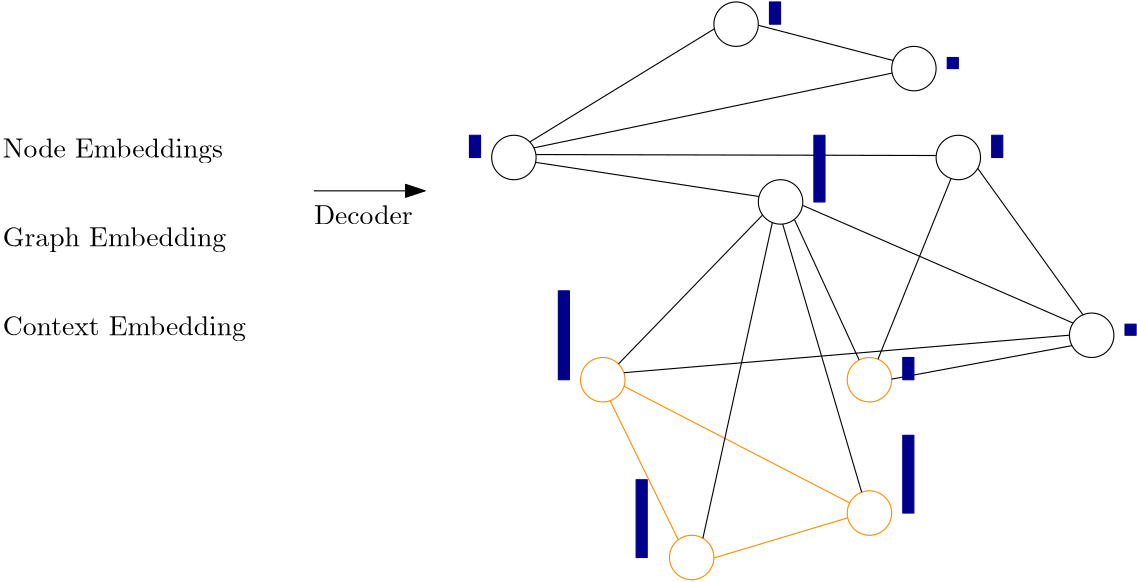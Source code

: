 <?xml version="1.0"?>
<!DOCTYPE ipe SYSTEM "ipe.dtd">
<ipe version="70218" creator="Ipe 7.2.24">
<info created="D:20220620162004" modified="D:20220620215314"/>
<ipestyle name="basic">
<symbol name="arrow/arc(spx)">
<path stroke="sym-stroke" fill="sym-stroke" pen="sym-pen">
0 0 m
-1 0.333 l
-1 -0.333 l
h
</path>
</symbol>
<symbol name="arrow/farc(spx)">
<path stroke="sym-stroke" fill="white" pen="sym-pen">
0 0 m
-1 0.333 l
-1 -0.333 l
h
</path>
</symbol>
<symbol name="arrow/ptarc(spx)">
<path stroke="sym-stroke" fill="sym-stroke" pen="sym-pen">
0 0 m
-1 0.333 l
-0.8 0 l
-1 -0.333 l
h
</path>
</symbol>
<symbol name="arrow/fptarc(spx)">
<path stroke="sym-stroke" fill="white" pen="sym-pen">
0 0 m
-1 0.333 l
-0.8 0 l
-1 -0.333 l
h
</path>
</symbol>
<symbol name="mark/circle(sx)" transformations="translations">
<path fill="sym-stroke">
0.6 0 0 0.6 0 0 e
0.4 0 0 0.4 0 0 e
</path>
</symbol>
<symbol name="mark/disk(sx)" transformations="translations">
<path fill="sym-stroke">
0.6 0 0 0.6 0 0 e
</path>
</symbol>
<symbol name="mark/fdisk(sfx)" transformations="translations">
<group>
<path fill="sym-fill">
0.5 0 0 0.5 0 0 e
</path>
<path fill="sym-stroke" fillrule="eofill">
0.6 0 0 0.6 0 0 e
0.4 0 0 0.4 0 0 e
</path>
</group>
</symbol>
<symbol name="mark/box(sx)" transformations="translations">
<path fill="sym-stroke" fillrule="eofill">
-0.6 -0.6 m
0.6 -0.6 l
0.6 0.6 l
-0.6 0.6 l
h
-0.4 -0.4 m
0.4 -0.4 l
0.4 0.4 l
-0.4 0.4 l
h
</path>
</symbol>
<symbol name="mark/square(sx)" transformations="translations">
<path fill="sym-stroke">
-0.6 -0.6 m
0.6 -0.6 l
0.6 0.6 l
-0.6 0.6 l
h
</path>
</symbol>
<symbol name="mark/fsquare(sfx)" transformations="translations">
<group>
<path fill="sym-fill">
-0.5 -0.5 m
0.5 -0.5 l
0.5 0.5 l
-0.5 0.5 l
h
</path>
<path fill="sym-stroke" fillrule="eofill">
-0.6 -0.6 m
0.6 -0.6 l
0.6 0.6 l
-0.6 0.6 l
h
-0.4 -0.4 m
0.4 -0.4 l
0.4 0.4 l
-0.4 0.4 l
h
</path>
</group>
</symbol>
<symbol name="mark/cross(sx)" transformations="translations">
<group>
<path fill="sym-stroke">
-0.43 -0.57 m
0.57 0.43 l
0.43 0.57 l
-0.57 -0.43 l
h
</path>
<path fill="sym-stroke">
-0.43 0.57 m
0.57 -0.43 l
0.43 -0.57 l
-0.57 0.43 l
h
</path>
</group>
</symbol>
<symbol name="arrow/fnormal(spx)">
<path stroke="sym-stroke" fill="white" pen="sym-pen">
0 0 m
-1 0.333 l
-1 -0.333 l
h
</path>
</symbol>
<symbol name="arrow/pointed(spx)">
<path stroke="sym-stroke" fill="sym-stroke" pen="sym-pen">
0 0 m
-1 0.333 l
-0.8 0 l
-1 -0.333 l
h
</path>
</symbol>
<symbol name="arrow/fpointed(spx)">
<path stroke="sym-stroke" fill="white" pen="sym-pen">
0 0 m
-1 0.333 l
-0.8 0 l
-1 -0.333 l
h
</path>
</symbol>
<symbol name="arrow/linear(spx)">
<path stroke="sym-stroke" pen="sym-pen">
-1 0.333 m
0 0 l
-1 -0.333 l
</path>
</symbol>
<symbol name="arrow/fdouble(spx)">
<path stroke="sym-stroke" fill="white" pen="sym-pen">
0 0 m
-1 0.333 l
-1 -0.333 l
h
-1 0 m
-2 0.333 l
-2 -0.333 l
h
</path>
</symbol>
<symbol name="arrow/double(spx)">
<path stroke="sym-stroke" fill="sym-stroke" pen="sym-pen">
0 0 m
-1 0.333 l
-1 -0.333 l
h
-1 0 m
-2 0.333 l
-2 -0.333 l
h
</path>
</symbol>
<symbol name="arrow/mid-normal(spx)">
<path stroke="sym-stroke" fill="sym-stroke" pen="sym-pen">
0.5 0 m
-0.5 0.333 l
-0.5 -0.333 l
h
</path>
</symbol>
<symbol name="arrow/mid-fnormal(spx)">
<path stroke="sym-stroke" fill="white" pen="sym-pen">
0.5 0 m
-0.5 0.333 l
-0.5 -0.333 l
h
</path>
</symbol>
<symbol name="arrow/mid-pointed(spx)">
<path stroke="sym-stroke" fill="sym-stroke" pen="sym-pen">
0.5 0 m
-0.5 0.333 l
-0.3 0 l
-0.5 -0.333 l
h
</path>
</symbol>
<symbol name="arrow/mid-fpointed(spx)">
<path stroke="sym-stroke" fill="white" pen="sym-pen">
0.5 0 m
-0.5 0.333 l
-0.3 0 l
-0.5 -0.333 l
h
</path>
</symbol>
<symbol name="arrow/mid-double(spx)">
<path stroke="sym-stroke" fill="sym-stroke" pen="sym-pen">
1 0 m
0 0.333 l
0 -0.333 l
h
0 0 m
-1 0.333 l
-1 -0.333 l
h
</path>
</symbol>
<symbol name="arrow/mid-fdouble(spx)">
<path stroke="sym-stroke" fill="white" pen="sym-pen">
1 0 m
0 0.333 l
0 -0.333 l
h
0 0 m
-1 0.333 l
-1 -0.333 l
h
</path>
</symbol>
<anglesize name="22.5 deg" value="22.5"/>
<anglesize name="30 deg" value="30"/>
<anglesize name="45 deg" value="45"/>
<anglesize name="60 deg" value="60"/>
<anglesize name="90 deg" value="90"/>
<arrowsize name="large" value="10"/>
<arrowsize name="small" value="5"/>
<arrowsize name="tiny" value="3"/>
<color name="blue" value="0 0 1"/>
<color name="brown" value="0.647 0.165 0.165"/>
<color name="darkblue" value="0 0 0.545"/>
<color name="darkcyan" value="0 0.545 0.545"/>
<color name="darkgray" value="0.663"/>
<color name="darkgreen" value="0 0.392 0"/>
<color name="darkmagenta" value="0.545 0 0.545"/>
<color name="darkorange" value="1 0.549 0"/>
<color name="darkred" value="0.545 0 0"/>
<color name="gold" value="1 0.843 0"/>
<color name="gray" value="0.745"/>
<color name="green" value="0 1 0"/>
<color name="lightblue" value="0.678 0.847 0.902"/>
<color name="lightcyan" value="0.878 1 1"/>
<color name="lightgray" value="0.827"/>
<color name="lightgreen" value="0.565 0.933 0.565"/>
<color name="lightyellow" value="1 1 0.878"/>
<color name="navy" value="0 0 0.502"/>
<color name="orange" value="1 0.647 0"/>
<color name="pink" value="1 0.753 0.796"/>
<color name="purple" value="0.627 0.125 0.941"/>
<color name="red" value="1 0 0"/>
<color name="seagreen" value="0.18 0.545 0.341"/>
<color name="turquoise" value="0.251 0.878 0.816"/>
<color name="violet" value="0.933 0.51 0.933"/>
<color name="yellow" value="1 1 0"/>
<dashstyle name="dash dot dotted" value="[4 2 1 2 1 2] 0"/>
<dashstyle name="dash dotted" value="[4 2 1 2] 0"/>
<dashstyle name="dashed" value="[4] 0"/>
<dashstyle name="dotted" value="[1 3] 0"/>
<gridsize name="10 pts (~3.5 mm)" value="10"/>
<gridsize name="14 pts (~5 mm)" value="14"/>
<gridsize name="16 pts (~6 mm)" value="16"/>
<gridsize name="20 pts (~7 mm)" value="20"/>
<gridsize name="28 pts (~10 mm)" value="28"/>
<gridsize name="32 pts (~12 mm)" value="32"/>
<gridsize name="4 pts" value="4"/>
<gridsize name="56 pts (~20 mm)" value="56"/>
<gridsize name="8 pts (~3 mm)" value="8"/>
<opacity name="10%" value="0.1"/>
<opacity name="30%" value="0.3"/>
<opacity name="50%" value="0.5"/>
<opacity name="75%" value="0.75"/>
<pen name="fat" value="1.2"/>
<pen name="heavier" value="0.8"/>
<pen name="ultrafat" value="2"/>
<symbolsize name="large" value="5"/>
<symbolsize name="small" value="2"/>
<symbolsize name="tiny" value="1.1"/>
<textsize name="Huge" value="\Huge"/>
<textsize name="LARGE" value="\LARGE"/>
<textsize name="Large" value="\Large"/>
<textsize name="footnote" value="\footnotesize"/>
<textsize name="huge" value="\huge"/>
<textsize name="large" value="\large"/>
<textsize name="small" value="\small"/>
<textsize name="tiny" value="\tiny"/>
<textstyle name="center" begin="\begin{center}" end="\end{center}"/>
<textstyle name="item" begin="\begin{itemize}\item{}" end="\end{itemize}"/>
<textstyle name="itemize" begin="\begin{itemize}" end="\end{itemize}"/>
<tiling name="falling" angle="-60" step="4" width="1"/>
<tiling name="rising" angle="30" step="4" width="1"/>
</ipestyle>
<page>
<layer name="alpha"/>
<view layers="alpha" active="alpha"/>
<path layer="alpha" matrix="1 0 0 1 288 0" stroke="black">
8 0 0 8 136 624 e
</path>
<path matrix="1 0 0 1 288 0" stroke="black">
8 0 0 8 200 640 e
</path>
<path matrix="1 0 0 1 288 0" stroke="black">
8 0 0 8 248 576 e
</path>
<path matrix="1 0 0 1 288 0" stroke="darkorange">
8 0 0 8 168 512 e
</path>
<path matrix="1 0 0 1 288 0" stroke="darkorange">
8 0 0 8 168 560 e
</path>
<path matrix="1 0 0 1 288 0" stroke="black">
8 0 0 8 120 688 e
</path>
<path matrix="1 0 0 1 288 0" stroke="darkorange">
8 0 0 8 72 560 e
</path>
<path matrix="1 0 0 1 288 0" stroke="black">
8 0 0 8 40 640 e
</path>
<path matrix="1 0 0 1 288 0" stroke="black">
45.7215 645.591 m
112.176 686.331 l
</path>
<path matrix="1 0 0 1 288 0" stroke="black">
47.8063 638.25 m
128.241 625.951 l
</path>
<path matrix="1 0 0 1 288 0" stroke="black">
47.93 641.056 m
192.032 640.71 l
</path>
<path matrix="1 0 0 1 288 0" stroke="black">
140.973 617.733 m
164.295 567.09 l
</path>
<path matrix="1 0 0 1 288 0" stroke="black">
129.526 619.3 m
77.6385 565.675 l
</path>
<path matrix="1 0 0 1 288 0" stroke="black">
143.906 622.779 m
241.31 580.387 l
</path>
<path matrix="1 0 0 1 288 0" stroke="black">
136.759 616.036 m
165.198 519.493 l
</path>
<path matrix="1 0 0 1 288 0" stroke="black">
197.377 632.442 m
171.072 567.387 l
</path>
<path matrix="1 0 0 1 288 0" stroke="black">
206.978 636.087 m
244.878 583.366 l
</path>
<path matrix="1 0 0 1 288 0" stroke="black">
240 576.039 m
79.5881 562.534 l
</path>
<path matrix="1 0 0 1 288 0" stroke="black">
175.997 560.225 m
240.922 572.272 l
</path>
<path matrix="1 0 0 1 288 0" stroke="black">
8 0 0 8 184 672 e
</path>
<path matrix="1 0 0 1 288 0" stroke="black">
176.548 674.91 m
127.99 687.603 l
</path>
<path matrix="1 0 0 1 288 0" stroke="black">
176.165 670.386 m
47.2015 643.484 l
</path>
<path matrix="1 0 0 1 288 0" stroke="darkorange">
8 0 0 8 104 496 e
</path>
<path matrix="1 0 0 1 288 0" stroke="darkorange">
74.6262 552.443 m
99.1726 502.379 l
</path>
<path matrix="1 0 0 1 288 0" stroke="darkorange">
160.185 510.291 m
111.998 495.839 l
</path>
<path matrix="1 0 0 1 288 0" stroke="darkorange">
79.6428 557.636 m
160.88 515.648 l
</path>
<path matrix="1 0 0 1 288 0" stroke="black">
108.034 502.908 m
133.041 616.567 l
</path>
<text matrix="1 0 0 1 0 8" transformations="translations" pos="256 608" stroke="black" type="label" width="35.589" height="6.918" depth="0" valign="baseline">Decoder</text>
<path stroke="black" arrow="normal/normal">
256 628 m
296 628 l
</path>
<text transformations="translations" pos="144 640" stroke="black" type="label" width="79.342" height="6.926" depth="1.93" valign="baseline">Node Embeddings</text>
<text transformations="translations" pos="144 608" stroke="black" type="label" width="80.49" height="6.926" depth="1.93" valign="baseline">Graph Embedding</text>
<text transformations="translations" pos="144 576" stroke="black" type="label" width="87.588" height="6.926" depth="1.93" valign="baseline">Context Embedding</text>
<path stroke="darkblue" fill="darkblue">
344 560 m
344 592 l
348 592 l
348 560 l
h
</path>
<path stroke="darkblue" fill="darkblue">
376 496 m
376 524 l
372 524 l
372 496 l
h
</path>
<path stroke="darkblue" fill="darkblue">
468 512 m
468 540 l
472 540 l
472 512 l
h
</path>
<path stroke="darkblue" fill="darkblue">
468 560 m
468 568 l
472 568 l
472 560 l
h
</path>
<path stroke="darkblue" fill="darkblue">
548 576 m
548 580 l
552 580 l
552 576 l
h
</path>
<path stroke="darkblue" fill="darkblue">
500 640 m
500 648 l
504 648 l
504 640 l
h
</path>
<path stroke="darkblue" fill="darkblue">
484 672 m
484 676 l
488 676 l
488 672 l
h
</path>
<path stroke="darkblue" fill="darkblue">
420 688 m
420 696 l
424 696 l
424 688 l
h
</path>
<path stroke="darkblue" fill="darkblue">
312 640 m
312 648 l
316 648 l
316 640 l
h
</path>
<path stroke="darkblue" fill="darkblue">
436 624 m
436 648 l
440 648 l
440 624 l
h
</path>
</page>
</ipe>
